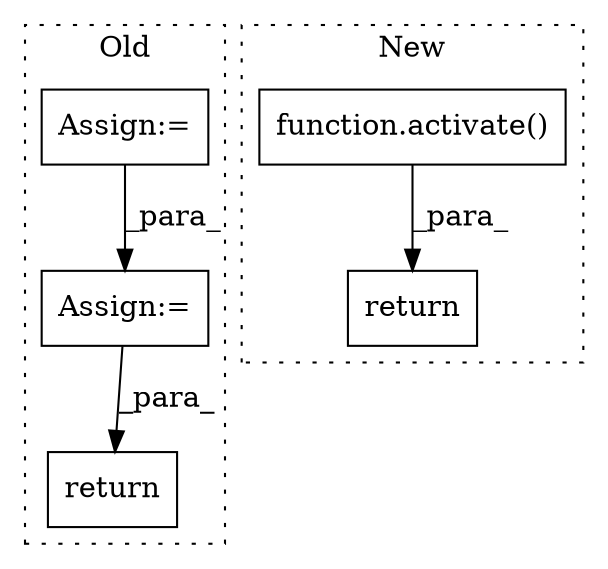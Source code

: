 digraph G {
subgraph cluster0 {
1 [label="return" a="93" s="4284" l="7" shape="box"];
4 [label="Assign:=" a="68" s="4252" l="3" shape="box"];
5 [label="Assign:=" a="68" s="4223" l="3" shape="box"];
label = "Old";
style="dotted";
}
subgraph cluster1 {
2 [label="function.activate()" a="75" s="3693,3720" l="9,1" shape="box"];
3 [label="return" a="93" s="3823" l="7" shape="box"];
label = "New";
style="dotted";
}
2 -> 3 [label="_para_"];
4 -> 1 [label="_para_"];
5 -> 4 [label="_para_"];
}